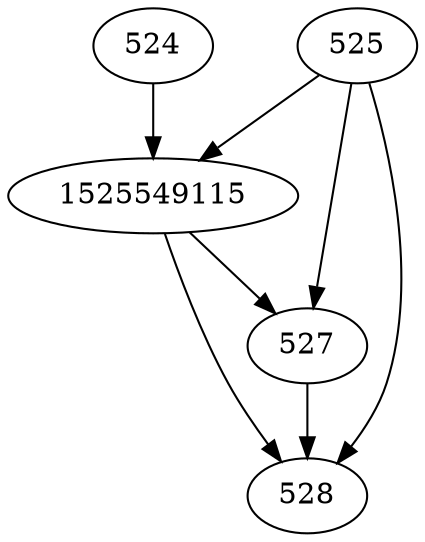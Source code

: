 strict digraph  {
524;
525;
527;
528;
1525549115;
524 -> 1525549115;
525 -> 1525549115;
525 -> 528;
525 -> 527;
527 -> 528;
1525549115 -> 527;
1525549115 -> 528;
}
